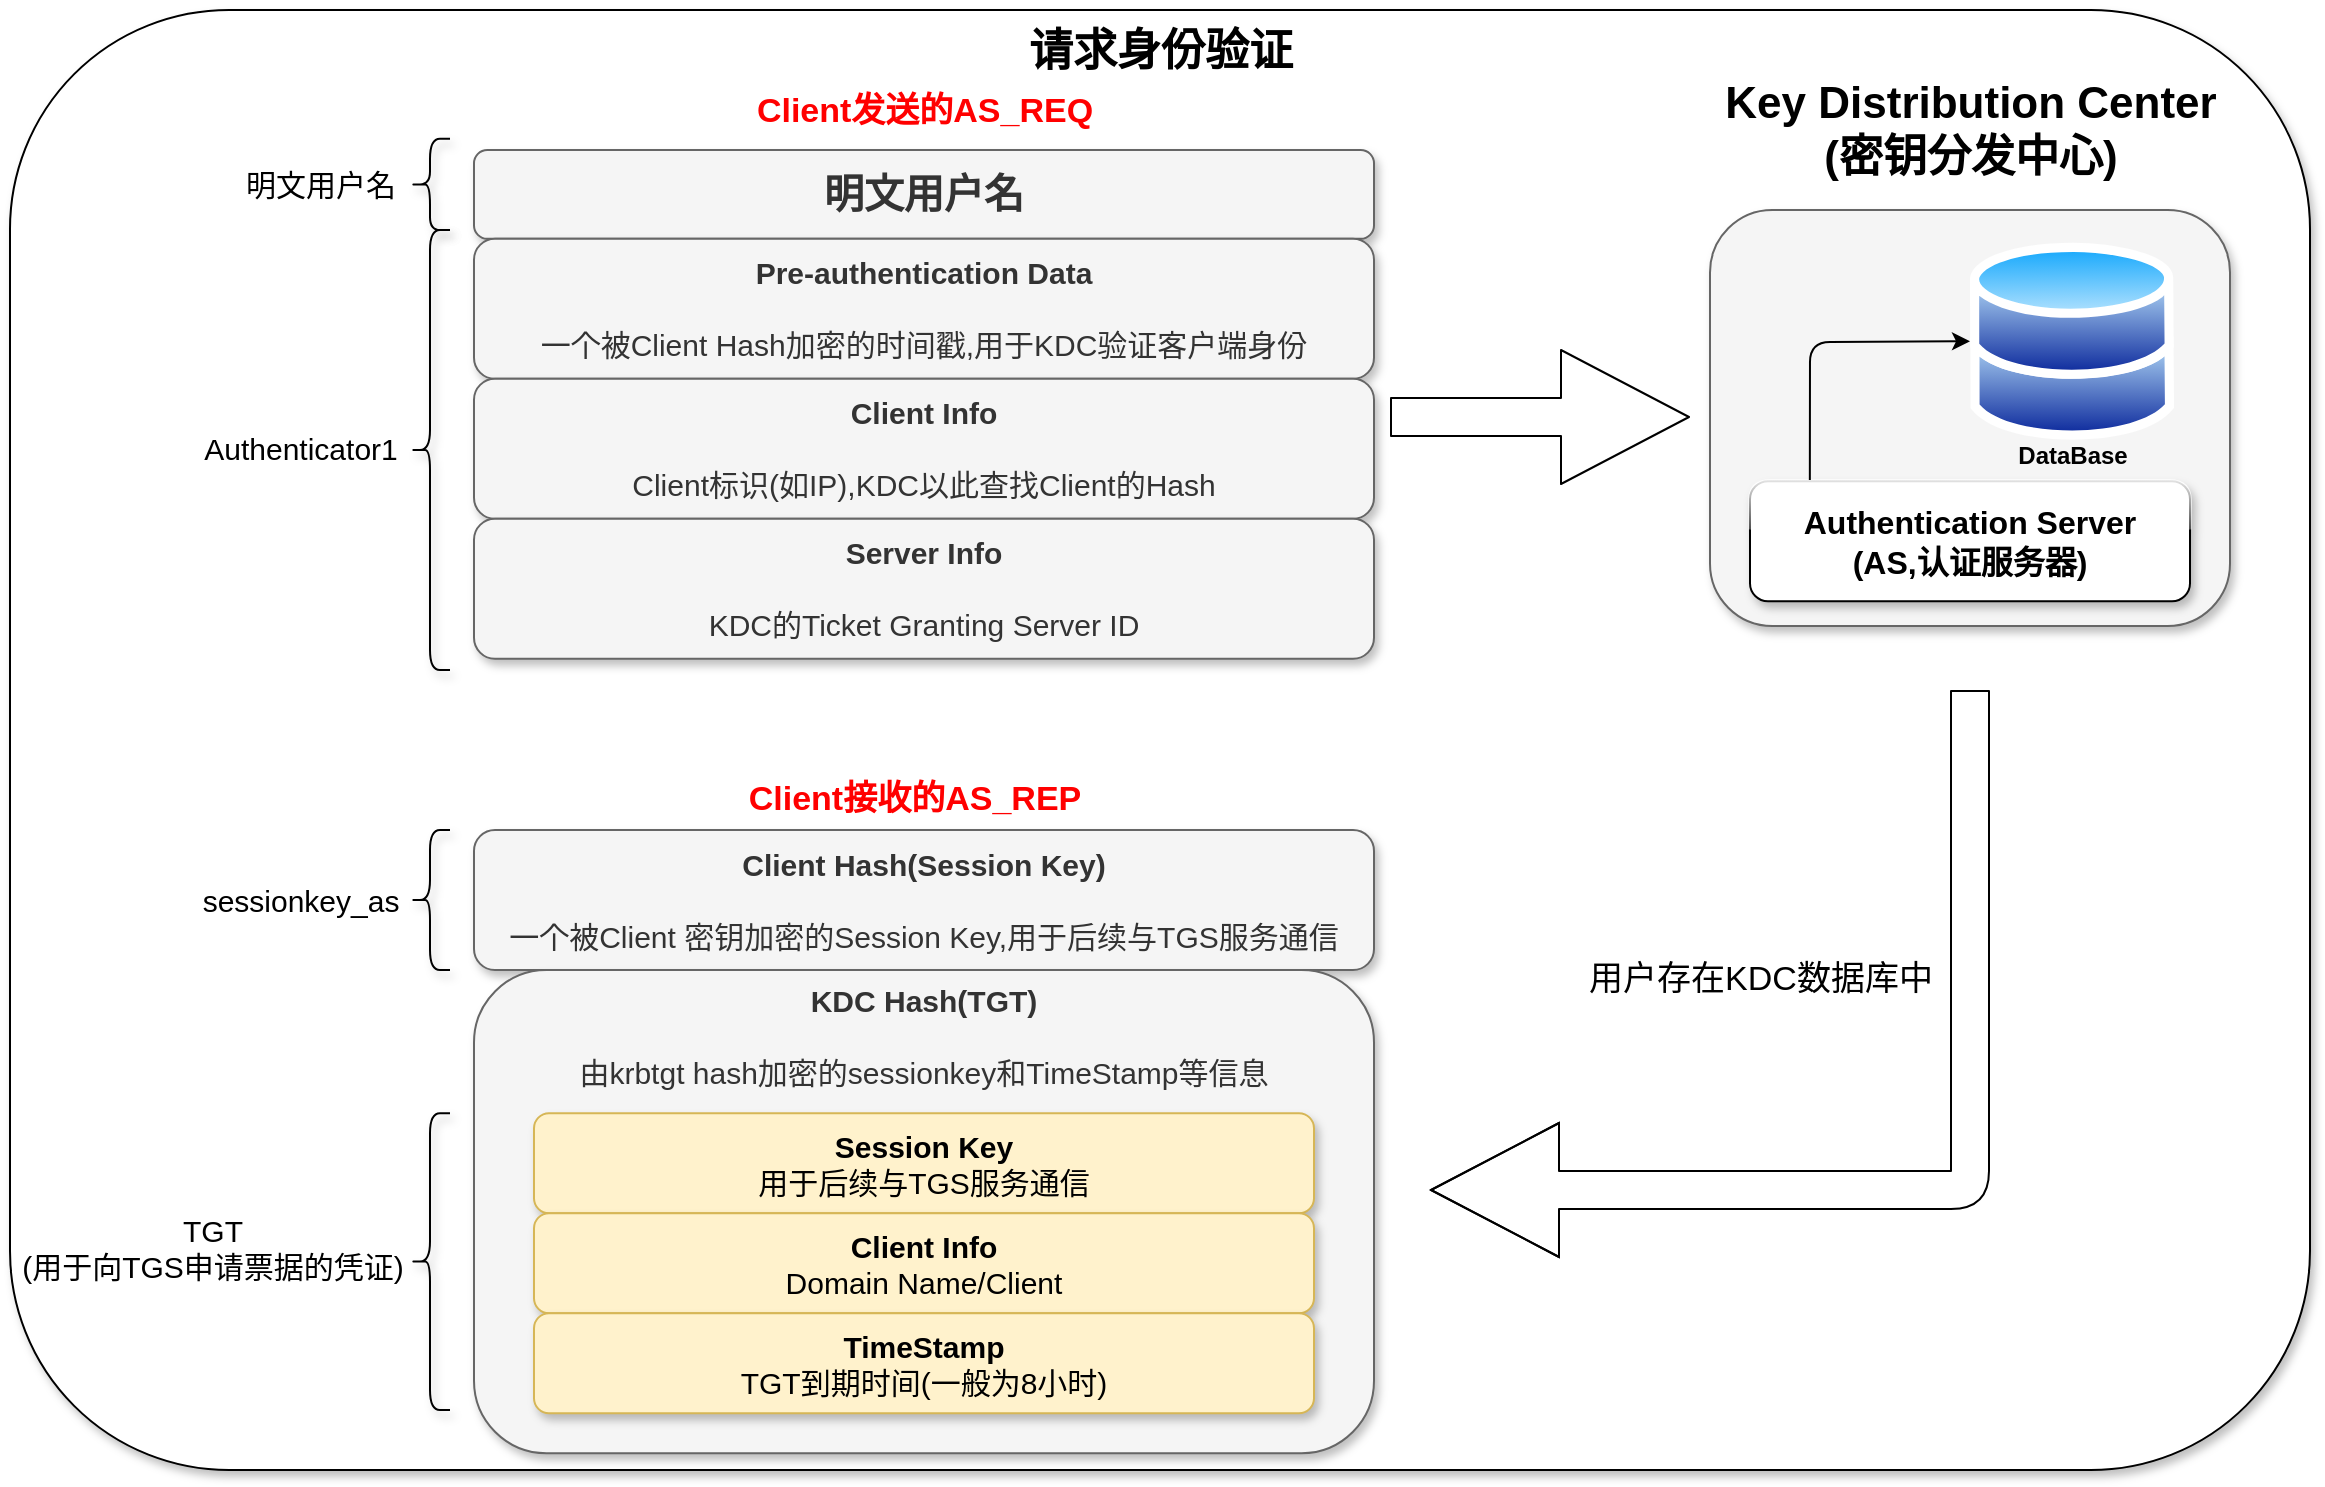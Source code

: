 <mxfile version="13.0.3" type="device"><diagram id="vSAnCLlnnA4Ig6w-tTLH" name="第 1 页"><mxGraphModel dx="3004" dy="966" grid="1" gridSize="10" guides="1" tooltips="1" connect="1" arrows="1" fold="1" page="1" pageScale="1" pageWidth="827" pageHeight="1169" math="0" shadow="0"><root><mxCell id="0"/><mxCell id="1" parent="0"/><mxCell id="oFHWx9guLHDcwlBOwe3Z-44" value="" style="rounded=1;whiteSpace=wrap;html=1;fontSize=15;shadow=1;glass=0;" parent="1" vertex="1"><mxGeometry x="-1650" y="530" width="1150" height="730" as="geometry"/></mxCell><mxCell id="-MhqwLInPnmnRsH6u-TU-6" value="" style="rounded=1;whiteSpace=wrap;html=1;fontSize=22;fillColor=#f5f5f5;strokeColor=#666666;fontColor=#333333;shadow=1;" parent="1" vertex="1"><mxGeometry x="-800" y="630" width="260" height="208" as="geometry"/></mxCell><mxCell id="TybMKcS1hFFdlkQ_7YXo-8" value="DataBase" style="text;html=1;align=center;verticalAlign=middle;resizable=0;points=[];autosize=1;fontStyle=1" parent="1" vertex="1"><mxGeometry x="-653.98" y="742.62" width="70" height="20" as="geometry"/></mxCell><mxCell id="-MhqwLInPnmnRsH6u-TU-2" value="Key Distribution Center&lt;br&gt;(密钥分发中心)" style="text;html=1;align=center;verticalAlign=middle;resizable=0;points=[];autosize=1;fontSize=22;fontStyle=1" parent="1" vertex="1"><mxGeometry x="-800" y="560" width="260" height="60" as="geometry"/></mxCell><mxCell id="-MhqwLInPnmnRsH6u-TU-3" value="" style="aspect=fixed;perimeter=ellipsePerimeter;html=1;align=center;shadow=0;dashed=0;spacingTop=3;image;image=img/lib/active_directory/databases.svg;fontSize=22;" parent="1" vertex="1"><mxGeometry x="-670" y="645.62" width="102.04" height="100" as="geometry"/></mxCell><mxCell id="-MhqwLInPnmnRsH6u-TU-24" value="Authentication Server&lt;br style=&quot;font-size: 16px&quot;&gt;(AS,认证服务器)" style="rounded=1;whiteSpace=wrap;html=1;fontSize=16;fontStyle=1;shadow=1;glass=1;" parent="1" vertex="1"><mxGeometry x="-780" y="765.62" width="220" height="60" as="geometry"/></mxCell><mxCell id="2q59bO8VDg3wi79kNiPe-2" value="请求身份验证" style="text;html=1;align=center;verticalAlign=middle;resizable=0;points=[];autosize=1;fontStyle=1;fontSize=22;shadow=1;" parent="1" vertex="1"><mxGeometry x="-1150" y="536" width="150" height="30" as="geometry"/></mxCell><mxCell id="oFHWx9guLHDcwlBOwe3Z-4" value="" style="endArrow=classic;html=1;fontSize=22;entryX=0;entryY=0.5;entryDx=0;entryDy=0;exitX=0.136;exitY=-0.01;exitDx=0;exitDy=0;exitPerimeter=0;" parent="1" source="-MhqwLInPnmnRsH6u-TU-24" target="-MhqwLInPnmnRsH6u-TU-3" edge="1"><mxGeometry width="50" height="50" relative="1" as="geometry"><mxPoint x="-610" y="880" as="sourcePoint"/><mxPoint x="-520" y="684" as="targetPoint"/><Array as="points"><mxPoint x="-750" y="696"/></Array></mxGeometry></mxCell><mxCell id="oFHWx9guLHDcwlBOwe3Z-5" value="" style="shape=flexArrow;endArrow=classic;html=1;width=19;endSize=21;endWidth=47;" parent="1" edge="1"><mxGeometry width="50" height="50" relative="1" as="geometry"><mxPoint x="-960" y="733.5" as="sourcePoint"/><mxPoint x="-810" y="733.5" as="targetPoint"/></mxGeometry></mxCell><mxCell id="oFHWx9guLHDcwlBOwe3Z-14" value="Client发送的AS_REQ" style="text;html=1;align=center;verticalAlign=middle;resizable=0;points=[];autosize=1;fontSize=17;fontColor=#FF0000;fontStyle=1;shadow=1;" parent="1" vertex="1"><mxGeometry x="-1283" y="566" width="180" height="30" as="geometry"/></mxCell><mxCell id="oFHWx9guLHDcwlBOwe3Z-15" value="&lt;span style=&quot;font-size: 20px ; font-weight: 700&quot;&gt;明文用户名&lt;/span&gt;" style="rounded=1;whiteSpace=wrap;html=1;fontSize=17;fillColor=#f5f5f5;strokeColor=#666666;fontColor=#333333;shadow=1;" parent="1" vertex="1"><mxGeometry x="-1418" y="600" width="450" height="44.38" as="geometry"/></mxCell><mxCell id="oFHWx9guLHDcwlBOwe3Z-18" value="&lt;span style=&quot;font-size: 15px&quot;&gt;&lt;span style=&quot;font-size: 15px&quot;&gt;&lt;b&gt;Pre-authentication Data&lt;br&gt;&lt;/b&gt;&lt;br style=&quot;font-size: 15px&quot;&gt;一个被Client Hash加密的时间戳,用于KDC验证客户端身份&lt;br style=&quot;font-size: 15px&quot;&gt;&lt;/span&gt;&lt;/span&gt;" style="rounded=1;whiteSpace=wrap;html=1;fontSize=15;fillColor=#f5f5f5;strokeColor=#666666;fontColor=#333333;shadow=1;" parent="1" vertex="1"><mxGeometry x="-1418" y="644.38" width="450" height="70" as="geometry"/></mxCell><mxCell id="oFHWx9guLHDcwlBOwe3Z-19" value="&lt;span style=&quot;font-size: 15px&quot;&gt;&lt;span style=&quot;font-size: 15px&quot;&gt;&lt;b&gt;Client Info&lt;br&gt;&lt;/b&gt;&lt;br style=&quot;font-size: 15px&quot;&gt;Client标识(如IP),KDC以此查找Client的Hash&lt;br style=&quot;font-size: 15px&quot;&gt;&lt;/span&gt;&lt;/span&gt;" style="rounded=1;whiteSpace=wrap;html=1;fontSize=15;fillColor=#f5f5f5;strokeColor=#666666;fontColor=#333333;shadow=1;" parent="1" vertex="1"><mxGeometry x="-1418" y="714.38" width="450" height="70" as="geometry"/></mxCell><mxCell id="oFHWx9guLHDcwlBOwe3Z-20" value="&lt;span style=&quot;font-size: 15px&quot;&gt;&lt;span style=&quot;font-size: 15px&quot;&gt;&lt;b&gt;Server Info&lt;br&gt;&lt;/b&gt;&lt;br style=&quot;font-size: 15px&quot;&gt;KDC的Ticket Granting Server ID&lt;br style=&quot;font-size: 15px&quot;&gt;&lt;/span&gt;&lt;/span&gt;" style="rounded=1;whiteSpace=wrap;html=1;fontSize=15;fillColor=#f5f5f5;strokeColor=#666666;fontColor=#333333;shadow=1;" parent="1" vertex="1"><mxGeometry x="-1418" y="784.38" width="450" height="70" as="geometry"/></mxCell><mxCell id="oFHWx9guLHDcwlBOwe3Z-23" value="Client接收的AS_REP" style="text;html=1;align=center;verticalAlign=middle;resizable=0;points=[];autosize=1;fontSize=17;fontStyle=1;fontColor=#FF0000;shadow=1;" parent="1" vertex="1"><mxGeometry x="-1288" y="910" width="180" height="30" as="geometry"/></mxCell><mxCell id="oFHWx9guLHDcwlBOwe3Z-25" value="&lt;span style=&quot;font-weight: 700&quot;&gt;&lt;font style=&quot;font-size: 15px&quot;&gt;Client Hash(Session Key)&lt;/font&gt;&lt;/span&gt;&lt;span style=&quot;font-size: 15px&quot;&gt;&lt;span style=&quot;font-size: 15px&quot;&gt;&lt;b&gt;&lt;br&gt;&lt;/b&gt;&lt;br style=&quot;font-size: 15px&quot;&gt;一个被Client 密钥加密的Session Key,用于后续与TGS服务通信&lt;br style=&quot;font-size: 15px&quot;&gt;&lt;/span&gt;&lt;/span&gt;" style="rounded=1;whiteSpace=wrap;html=1;fontSize=15;fillColor=#f5f5f5;strokeColor=#666666;fontColor=#333333;shadow=1;" parent="1" vertex="1"><mxGeometry x="-1418" y="940" width="450" height="70" as="geometry"/></mxCell><mxCell id="oFHWx9guLHDcwlBOwe3Z-26" value="&lt;span style=&quot;font-size: 15px&quot;&gt;&lt;span style=&quot;font-size: 15px&quot;&gt;&lt;b&gt;KDC Hash(TGT)&lt;br&gt;&lt;/b&gt;&lt;br style=&quot;font-size: 15px&quot;&gt;由krbtgt hash加密的sessionkey和TimeStamp等信息&lt;br style=&quot;font-size: 15px&quot;&gt;&lt;/span&gt;&lt;/span&gt;" style="rounded=1;whiteSpace=wrap;html=1;fontSize=15;verticalAlign=top;fillColor=#f5f5f5;strokeColor=#666666;fontColor=#333333;shadow=1;comic=0;glass=0;" parent="1" vertex="1"><mxGeometry x="-1418" y="1010.0" width="450" height="241.62" as="geometry"/></mxCell><mxCell id="oFHWx9guLHDcwlBOwe3Z-28" value="&lt;span style=&quot;font-size: 15px&quot;&gt;&lt;span style=&quot;font-size: 15px&quot;&gt;&lt;b&gt;Session Key&lt;/b&gt;&lt;br style=&quot;font-size: 15px&quot;&gt;用于后续与TGS服务通信&lt;br style=&quot;font-size: 15px&quot;&gt;&lt;/span&gt;&lt;/span&gt;" style="rounded=1;whiteSpace=wrap;html=1;fontSize=15;fillColor=#fff2cc;strokeColor=#d6b656;shadow=1;" parent="1" vertex="1"><mxGeometry x="-1388" y="1081.62" width="390" height="50" as="geometry"/></mxCell><mxCell id="oFHWx9guLHDcwlBOwe3Z-31" value="&lt;span style=&quot;font-size: 15px&quot;&gt;&lt;span style=&quot;font-size: 15px&quot;&gt;&lt;b&gt;Client Info&lt;/b&gt;&lt;br style=&quot;font-size: 15px&quot;&gt;Domain Name/Client&lt;br style=&quot;font-size: 15px&quot;&gt;&lt;/span&gt;&lt;/span&gt;" style="rounded=1;whiteSpace=wrap;html=1;fontSize=15;fillColor=#fff2cc;strokeColor=#d6b656;shadow=1;" parent="1" vertex="1"><mxGeometry x="-1388" y="1131.62" width="390" height="50" as="geometry"/></mxCell><mxCell id="oFHWx9guLHDcwlBOwe3Z-32" value="&lt;span style=&quot;font-size: 15px&quot;&gt;&lt;span style=&quot;font-size: 15px&quot;&gt;&lt;b&gt;TimeStamp&lt;br&gt;&lt;/b&gt;TGT到期时间(一般为8小时)&lt;br style=&quot;font-size: 15px&quot;&gt;&lt;/span&gt;&lt;/span&gt;" style="rounded=1;whiteSpace=wrap;html=1;fontSize=15;fillColor=#fff2cc;strokeColor=#d6b656;shadow=1;" parent="1" vertex="1"><mxGeometry x="-1388" y="1181.62" width="390" height="50" as="geometry"/></mxCell><mxCell id="oFHWx9guLHDcwlBOwe3Z-33" value="" style="shape=flexArrow;endArrow=classic;html=1;width=19;endSize=21;endWidth=47;" parent="1" edge="1"><mxGeometry width="50" height="50" relative="1" as="geometry"><mxPoint x="-670" y="870" as="sourcePoint"/><mxPoint x="-940" y="1120" as="targetPoint"/><Array as="points"><mxPoint x="-670" y="1120"/></Array></mxGeometry></mxCell><mxCell id="oFHWx9guLHDcwlBOwe3Z-35" value="用户存在KDC数据库中" style="text;html=1;align=center;verticalAlign=middle;resizable=0;points=[];autosize=1;fontSize=17;" parent="1" vertex="1"><mxGeometry x="-870" y="1000" width="190" height="30" as="geometry"/></mxCell><mxCell id="oFHWx9guLHDcwlBOwe3Z-36" value="" style="shape=curlyBracket;whiteSpace=wrap;html=1;rounded=1;fontSize=15;shadow=1;" parent="1" vertex="1"><mxGeometry x="-1450" y="594.38" width="20" height="45.62" as="geometry"/></mxCell><mxCell id="oFHWx9guLHDcwlBOwe3Z-37" value="明文用户名" style="text;html=1;align=center;verticalAlign=middle;resizable=0;points=[];autosize=1;fontSize=15;shadow=1;" parent="1" vertex="1"><mxGeometry x="-1540" y="607.19" width="90" height="20" as="geometry"/></mxCell><mxCell id="oFHWx9guLHDcwlBOwe3Z-38" value="" style="shape=curlyBracket;whiteSpace=wrap;html=1;rounded=1;fontSize=15;shadow=1;" parent="1" vertex="1"><mxGeometry x="-1450" y="640" width="20" height="220" as="geometry"/></mxCell><mxCell id="oFHWx9guLHDcwlBOwe3Z-39" value="Authenticator1" style="text;html=1;align=center;verticalAlign=middle;resizable=0;points=[];autosize=1;fontSize=15;shadow=1;" parent="1" vertex="1"><mxGeometry x="-1560" y="739.38" width="110" height="20" as="geometry"/></mxCell><mxCell id="oFHWx9guLHDcwlBOwe3Z-40" value="" style="shape=curlyBracket;whiteSpace=wrap;html=1;rounded=1;fontSize=15;shadow=1;" parent="1" vertex="1"><mxGeometry x="-1450" y="940" width="20" height="70" as="geometry"/></mxCell><mxCell id="oFHWx9guLHDcwlBOwe3Z-41" value="sessionkey_as" style="text;html=1;align=center;verticalAlign=middle;resizable=0;points=[];autosize=1;fontSize=15;" parent="1" vertex="1"><mxGeometry x="-1560" y="965" width="110" height="20" as="geometry"/></mxCell><mxCell id="oFHWx9guLHDcwlBOwe3Z-42" value="" style="shape=curlyBracket;whiteSpace=wrap;html=1;rounded=1;fontSize=15;shadow=1;" parent="1" vertex="1"><mxGeometry x="-1450" y="1081.62" width="20" height="148.38" as="geometry"/></mxCell><mxCell id="oFHWx9guLHDcwlBOwe3Z-43" value="TGT&lt;br&gt;(用于向TGS申请票据的凭证)" style="text;html=1;align=center;verticalAlign=middle;resizable=0;points=[];autosize=1;fontSize=15;" parent="1" vertex="1"><mxGeometry x="-1654" y="1129" width="210" height="40" as="geometry"/></mxCell></root></mxGraphModel></diagram></mxfile>